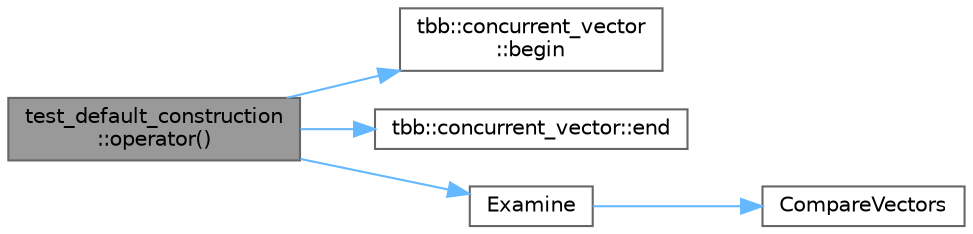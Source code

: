 digraph "test_default_construction::operator()"
{
 // LATEX_PDF_SIZE
  bgcolor="transparent";
  edge [fontname=Helvetica,fontsize=10,labelfontname=Helvetica,labelfontsize=10];
  node [fontname=Helvetica,fontsize=10,shape=box,height=0.2,width=0.4];
  rankdir="LR";
  Node1 [id="Node000001",label="test_default_construction\l::operator()",height=0.2,width=0.4,color="gray40", fillcolor="grey60", style="filled", fontcolor="black",tooltip=" "];
  Node1 -> Node2 [id="edge5_Node000001_Node000002",color="steelblue1",style="solid",tooltip=" "];
  Node2 [id="Node000002",label="tbb::concurrent_vector\l::begin",height=0.2,width=0.4,color="grey40", fillcolor="white", style="filled",URL="$classtbb_1_1concurrent__vector.html#a2914571ae4553453e3046132bd1dc4ec",tooltip="start iterator"];
  Node1 -> Node3 [id="edge6_Node000001_Node000003",color="steelblue1",style="solid",tooltip=" "];
  Node3 [id="Node000003",label="tbb::concurrent_vector::end",height=0.2,width=0.4,color="grey40", fillcolor="white", style="filled",URL="$classtbb_1_1concurrent__vector.html#a2103c324fe1195d57778df2b4df2a427",tooltip="end iterator"];
  Node1 -> Node4 [id="edge7_Node000001_Node000004",color="steelblue1",style="solid",tooltip=" "];
  Node4 [id="Node000004",label="Examine",height=0.2,width=0.4,color="grey40", fillcolor="white", style="filled",URL="$test__concurrent__vector_8cpp.html#a1d88afd9b74043583106410216f3d0cc",tooltip=" "];
  Node4 -> Node5 [id="edge8_Node000004_Node000005",color="steelblue1",style="solid",tooltip=" "];
  Node5 [id="Node000005",label="CompareVectors",height=0.2,width=0.4,color="grey40", fillcolor="white", style="filled",URL="$test__concurrent__vector_8cpp.html#a2fe976d231a54e32d34ee92fd1e803e2",tooltip=" "];
}
